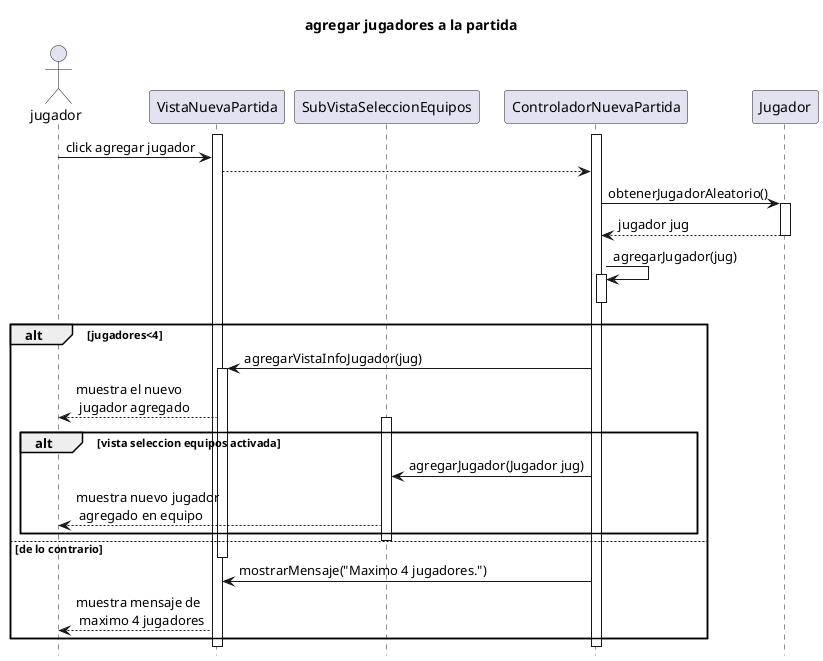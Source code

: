 @startuml
hide footbox

title agregar jugadores a la partida
actor jugador as j

participant VistaNuevaPartida as visNP
participant SubVistaSeleccionEquipos as equip
participant ControladorNuevaPartida as contNP
participant Jugador

activate visNP
activate contNP
j -> visNP: click agregar jugador
visNP --> contNP
contNP -> Jugador :obtenerJugadorAleatorio()
activate Jugador
Jugador --> contNP : jugador jug
deactivate Jugador
contNP -> contNP: agregarJugador(jug)
activate contNP
deactivate contNP
alt jugadores<4

contNP -> visNP : agregarVistaInfoJugador(jug)
activate visNP
visNP --> j :muestra el nuevo\n jugador agregado

alt vista seleccion equipos activada
activate equip
contNP -> equip:agregarJugador(Jugador jug)

equip --> j :muestra nuevo jugador\n agregado en equipo
end alt
deactivate equip

else de lo contrario
deactivate visNP
contNP -> visNP : mostrarMensaje("Maximo 4 jugadores.")
visNP --> j : muestra mensaje de\n maximo 4 jugadores
end alt
@enduml
